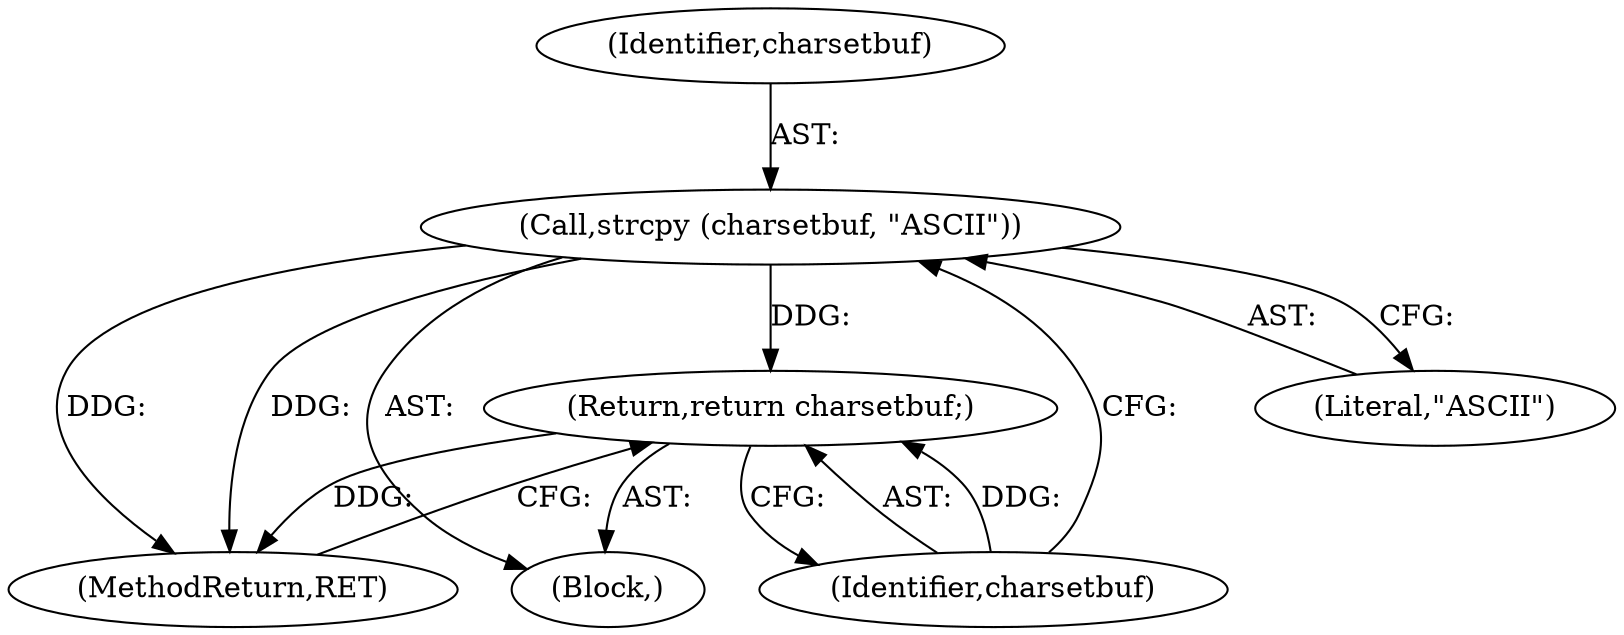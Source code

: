digraph "0_savannah_863d31ae775d56b785dc5b0105b6d251515d81d5_0@API" {
"1000120" [label="(Call,strcpy (charsetbuf, \"ASCII\"))"];
"1000123" [label="(Return,return charsetbuf;)"];
"1000122" [label="(Literal,\"ASCII\")"];
"1000120" [label="(Call,strcpy (charsetbuf, \"ASCII\"))"];
"1000156" [label="(MethodReturn,RET)"];
"1000121" [label="(Identifier,charsetbuf)"];
"1000119" [label="(Block,)"];
"1000123" [label="(Return,return charsetbuf;)"];
"1000124" [label="(Identifier,charsetbuf)"];
"1000120" -> "1000119"  [label="AST: "];
"1000120" -> "1000122"  [label="CFG: "];
"1000121" -> "1000120"  [label="AST: "];
"1000122" -> "1000120"  [label="AST: "];
"1000124" -> "1000120"  [label="CFG: "];
"1000120" -> "1000156"  [label="DDG: "];
"1000120" -> "1000156"  [label="DDG: "];
"1000120" -> "1000123"  [label="DDG: "];
"1000123" -> "1000119"  [label="AST: "];
"1000123" -> "1000124"  [label="CFG: "];
"1000124" -> "1000123"  [label="AST: "];
"1000156" -> "1000123"  [label="CFG: "];
"1000123" -> "1000156"  [label="DDG: "];
"1000124" -> "1000123"  [label="DDG: "];
}
